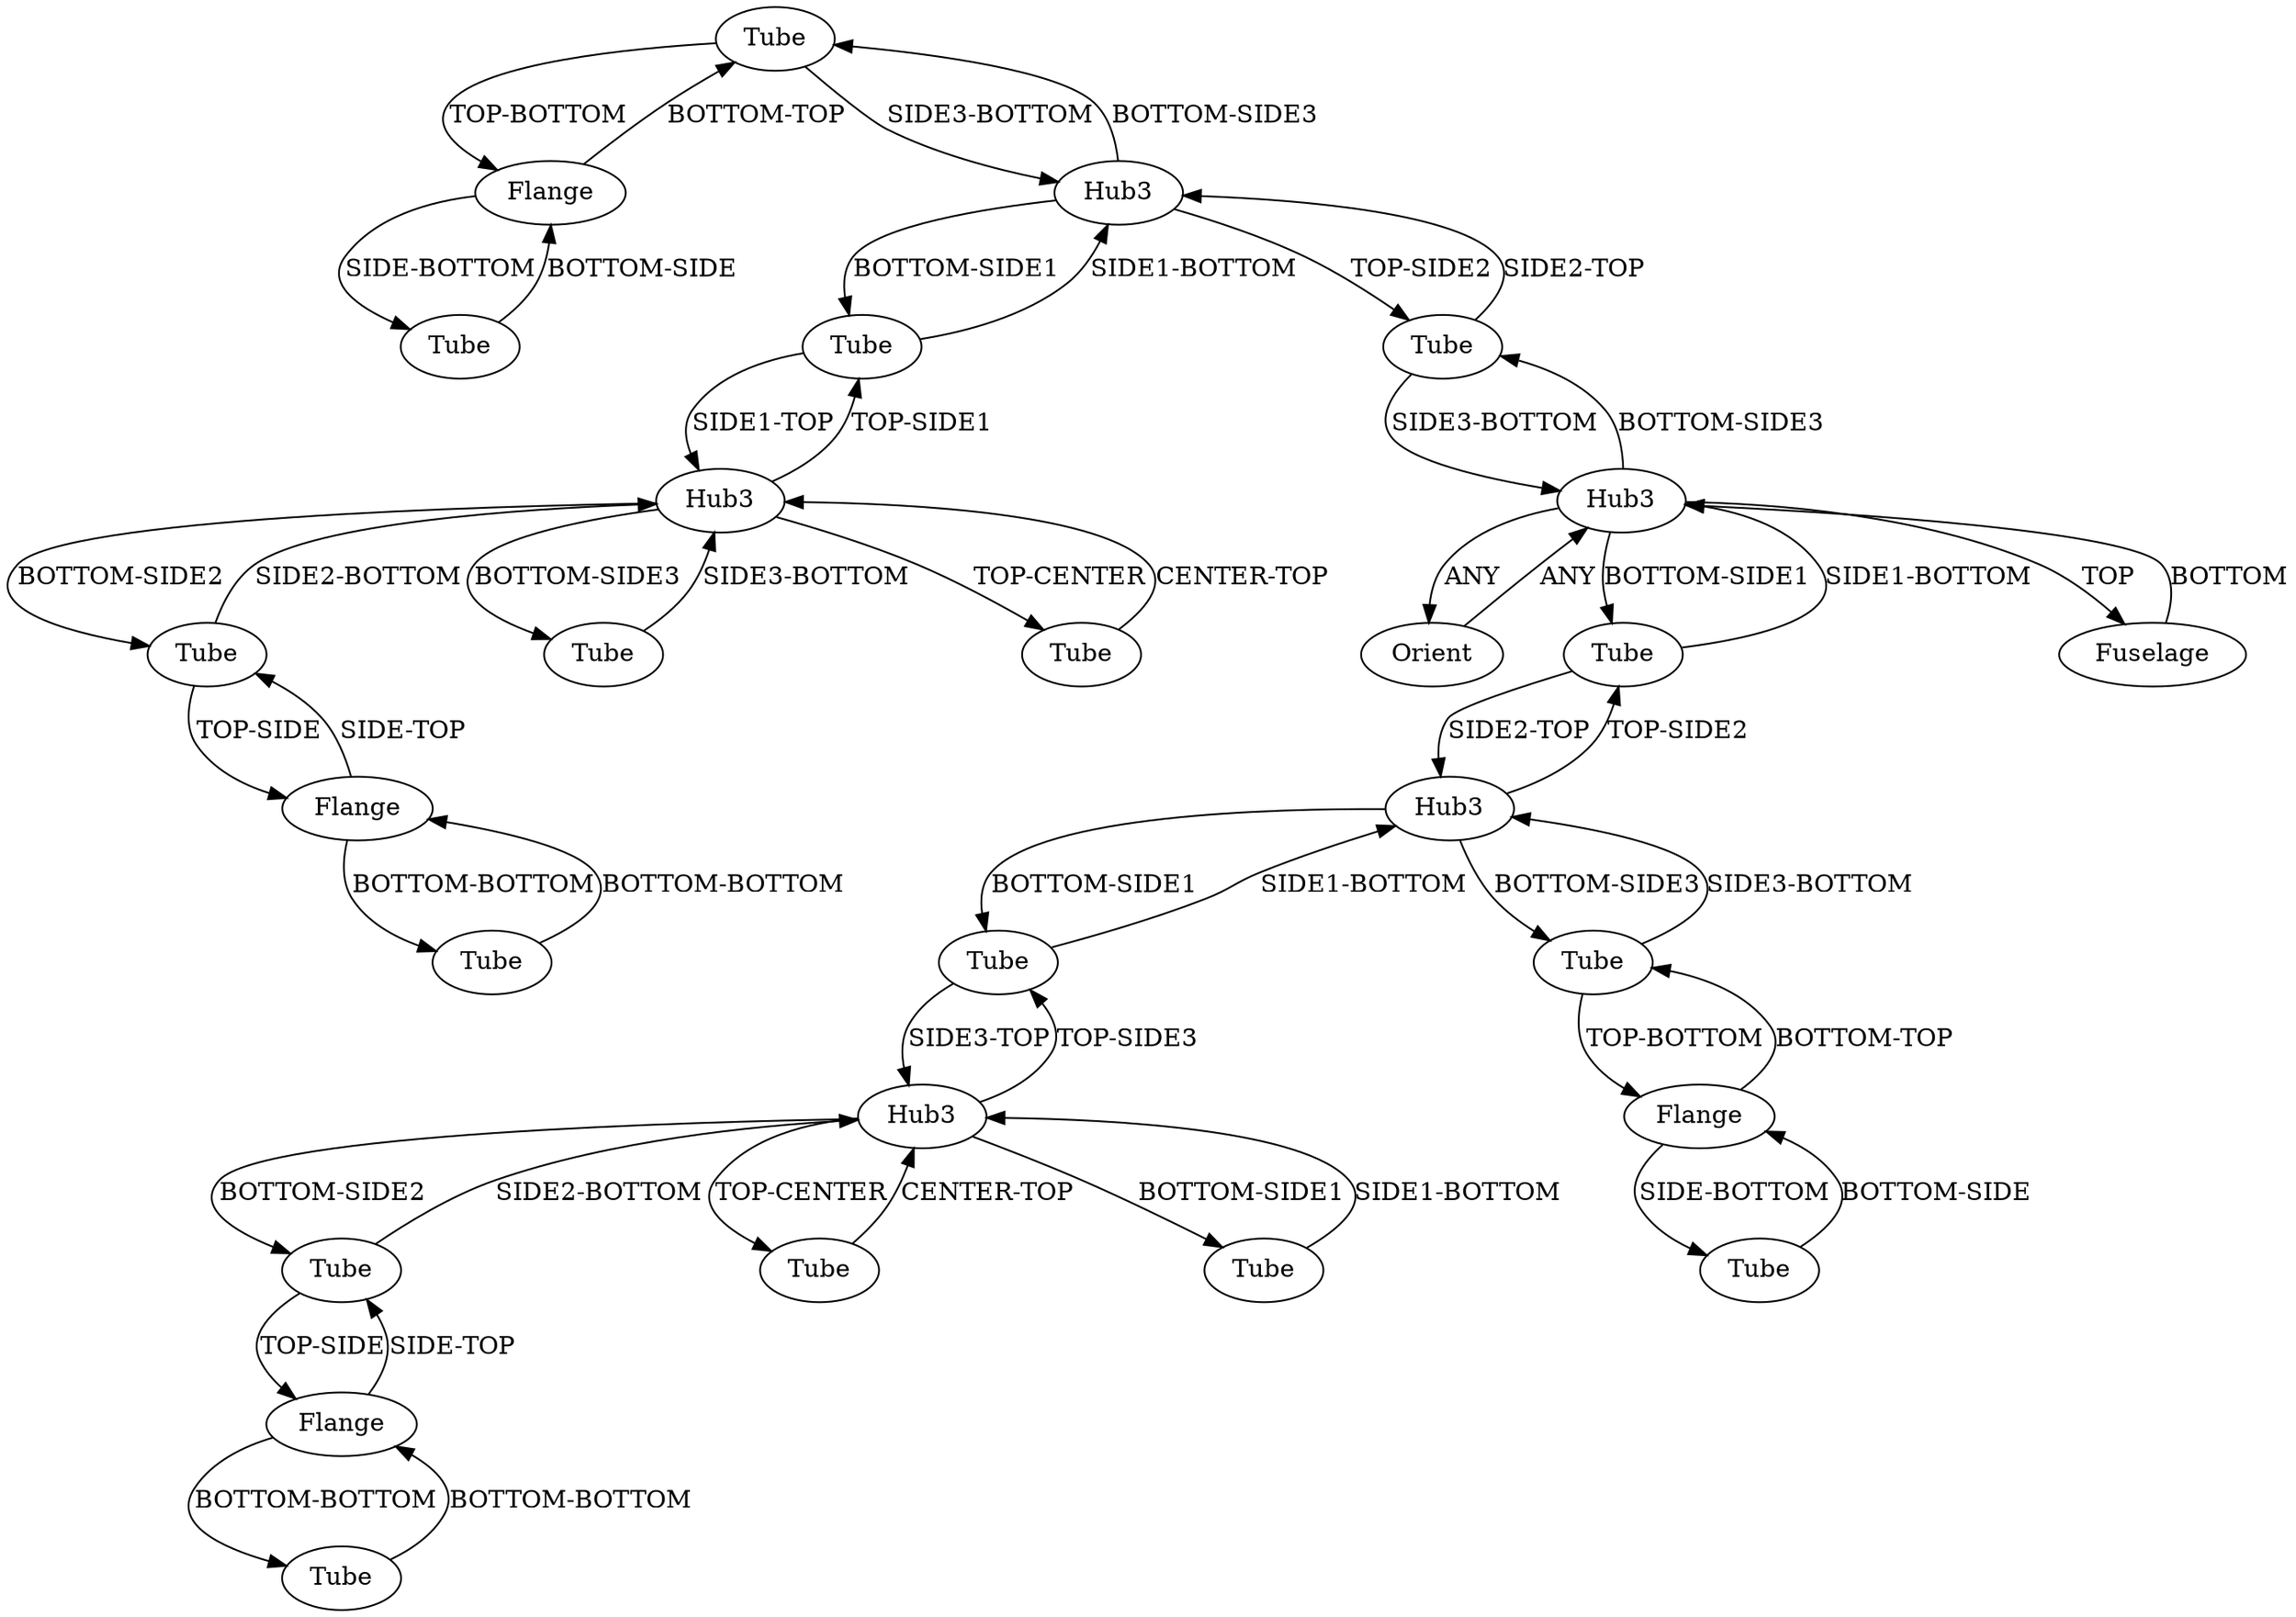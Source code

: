 /* Created by igraph 0.10.2 */
digraph {
  0 [
    instance=Tube_instance_1
    label=Tube
  ];
  1 [
    instance=Orient
    label=Orient
  ];
  2 [
    instance=Tube_instance_2
    label=Tube
  ];
  3 [
    instance=Tube_instance_3
    label=Tube
  ];
  4 [
    instance=Tube_instance_4
    label=Tube
  ];
  5 [
    instance=Flange_instance_1
    label=Flange
  ];
  6 [
    instance=Flange_instance_2
    label=Flange
  ];
  7 [
    instance=Tube_instance_5
    label=Tube
  ];
  8 [
    instance=Tube_instance_6
    label=Tube
  ];
  9 [
    instance=Hub3_instance_1
    label=Hub3
  ];
  10 [
    instance=Hub3_instance_2
    label=Hub3
  ];
  11 [
    instance=Flange_instance_3
    label=Flange
  ];
  12 [
    instance=Tube_instance_7
    label=Tube
  ];
  13 [
    instance=Tube_instance_8
    label=Tube
  ];
  14 [
    instance=Tube_instance_9
    label=Tube
  ];
  15 [
    instance=Tube_instance_10
    label=Tube
  ];
  16 [
    instance=Fuselage_instance_1
    label=Fuselage
  ];
  17 [
    instance=Hub3_instance_3
    label=Hub3
  ];
  18 [
    instance=Tube_instance_11
    label=Tube
  ];
  19 [
    instance=Tube_instance_12
    label=Tube
  ];
  20 [
    instance=Tube_instance_13
    label=Tube
  ];
  21 [
    instance=Tube_instance_14
    label=Tube
  ];
  22 [
    instance=Hub3_instance_4
    label=Hub3
  ];
  23 [
    instance=Hub3_instance_5
    label=Hub3
  ];
  24 [
    instance=Flange_instance_4
    label=Flange
  ];
  25 [
    instance=Tube_instance_15
    label=Tube
  ];
  26 [
    instance=Tube_instance_16
    label=Tube
  ];

  0 -> 10 [
    label="SIDE3-BOTTOM"
  ];
  0 -> 5 [
    label="TOP-BOTTOM"
  ];
  1 -> 17 [
    label=ANY
  ];
  2 -> 6 [
    label="BOTTOM-SIDE"
  ];
  3 -> 9 [
    label="SIDE3-TOP"
  ];
  3 -> 22 [
    label="SIDE1-BOTTOM"
  ];
  4 -> 10 [
    label="SIDE1-BOTTOM"
  ];
  4 -> 23 [
    label="SIDE1-TOP"
  ];
  5 -> 15 [
    label="SIDE-BOTTOM"
  ];
  5 -> 0 [
    label="BOTTOM-TOP"
  ];
  6 -> 2 [
    label="SIDE-BOTTOM"
  ];
  6 -> 25 [
    label="BOTTOM-TOP"
  ];
  7 -> 23 [
    label="SIDE2-BOTTOM"
  ];
  7 -> 11 [
    label="TOP-SIDE"
  ];
  8 -> 24 [
    label="BOTTOM-BOTTOM"
  ];
  9 -> 14 [
    label="TOP-CENTER"
  ];
  9 -> 21 [
    label="BOTTOM-SIDE1"
  ];
  9 -> 3 [
    label="TOP-SIDE3"
  ];
  9 -> 13 [
    label="BOTTOM-SIDE2"
  ];
  10 -> 4 [
    label="BOTTOM-SIDE1"
  ];
  10 -> 18 [
    label="TOP-SIDE2"
  ];
  10 -> 0 [
    label="BOTTOM-SIDE3"
  ];
  11 -> 7 [
    label="SIDE-TOP"
  ];
  11 -> 20 [
    label="BOTTOM-BOTTOM"
  ];
  12 -> 17 [
    label="SIDE1-BOTTOM"
  ];
  12 -> 22 [
    label="SIDE2-TOP"
  ];
  13 -> 9 [
    label="SIDE2-BOTTOM"
  ];
  13 -> 24 [
    label="TOP-SIDE"
  ];
  14 -> 9 [
    label="CENTER-TOP"
  ];
  15 -> 5 [
    label="BOTTOM-SIDE"
  ];
  16 -> 17 [
    label=BOTTOM
  ];
  17 -> 1 [
    label=ANY
  ];
  17 -> 12 [
    label="BOTTOM-SIDE1"
  ];
  17 -> 18 [
    label="BOTTOM-SIDE3"
  ];
  17 -> 16 [
    label=TOP
  ];
  18 -> 10 [
    label="SIDE2-TOP"
  ];
  18 -> 17 [
    label="SIDE3-BOTTOM"
  ];
  19 -> 23 [
    label="SIDE3-BOTTOM"
  ];
  20 -> 11 [
    label="BOTTOM-BOTTOM"
  ];
  21 -> 9 [
    label="SIDE1-BOTTOM"
  ];
  22 -> 25 [
    label="BOTTOM-SIDE3"
  ];
  22 -> 12 [
    label="TOP-SIDE2"
  ];
  22 -> 3 [
    label="BOTTOM-SIDE1"
  ];
  23 -> 4 [
    label="TOP-SIDE1"
  ];
  23 -> 26 [
    label="TOP-CENTER"
  ];
  23 -> 19 [
    label="BOTTOM-SIDE3"
  ];
  23 -> 7 [
    label="BOTTOM-SIDE2"
  ];
  24 -> 13 [
    label="SIDE-TOP"
  ];
  24 -> 8 [
    label="BOTTOM-BOTTOM"
  ];
  25 -> 6 [
    label="TOP-BOTTOM"
  ];
  25 -> 22 [
    label="SIDE3-BOTTOM"
  ];
  26 -> 23 [
    label="CENTER-TOP"
  ];
}
